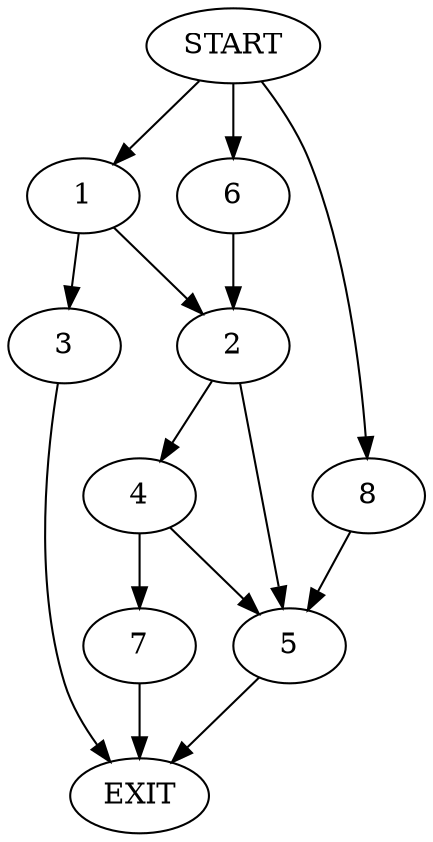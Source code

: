 digraph {
0 [label="START"]
9 [label="EXIT"]
0 -> 1
1 -> 2
1 -> 3
3 -> 9
2 -> 4
2 -> 5
0 -> 6
6 -> 2
4 -> 7
4 -> 5
5 -> 9
7 -> 9
0 -> 8
8 -> 5
}
